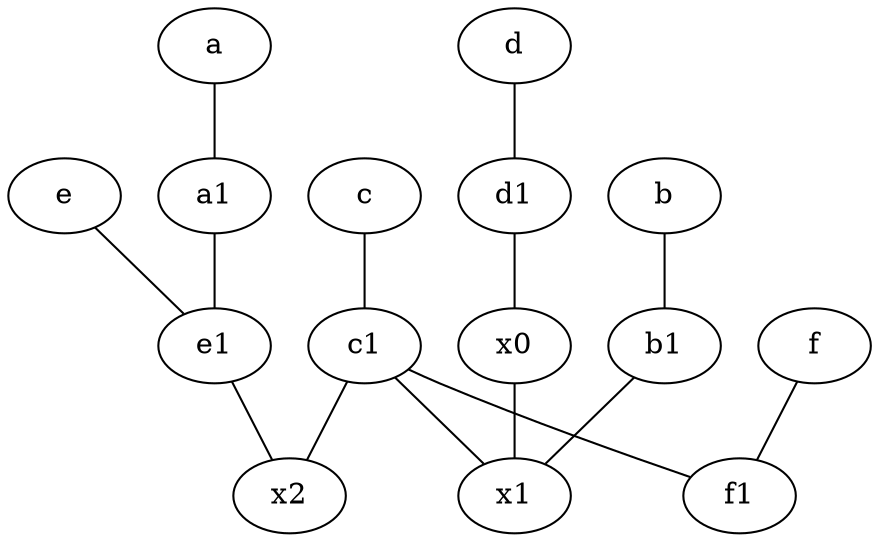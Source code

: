 graph {
	node [labelfontsize=50]
	x2 [labelfontsize=50]
	c [labelfontsize=50 pos="4.5,2!"]
	x0 [labelfontsize=50]
	x1 [labelfontsize=50]
	a1 [labelfontsize=50 pos="8,3!"]
	e1 [labelfontsize=50 pos="7,7!"]
	f1 [labelfontsize=50 pos="3,8!"]
	d1 [labelfontsize=50 pos="3,5!"]
	b1 [labelfontsize=50 pos="9,4!"]
	c1 [labelfontsize=50 pos="4.5,3!"]
	c1 -- x1
	e -- e1
	b1 -- x1
	b -- b1
	a1 -- e1
	c -- c1
	e1 -- x2
	a -- a1
	c1 -- x2
	c1 -- f1
	x0 -- x1
	d1 -- x0
	f -- f1
	d -- d1
}
